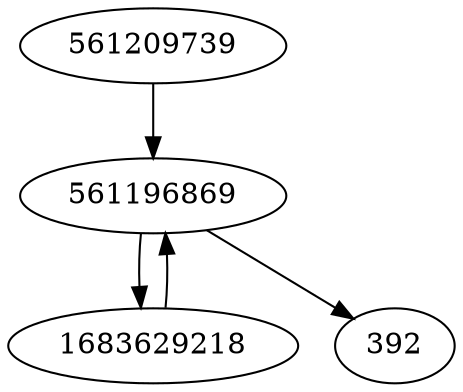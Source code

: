 strict digraph  {
392;
1683629218;
561209739;
561196869;
1683629218 -> 561196869;
561209739 -> 561196869;
561196869 -> 392;
561196869 -> 1683629218;
}
